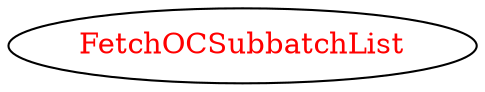 digraph dependencyGraph {
 concentrate=true;
 ranksep="2.0";
 rankdir="LR"; 
 splines="ortho";
"FetchOCSubbatchList" [fontcolor="red"];
}
